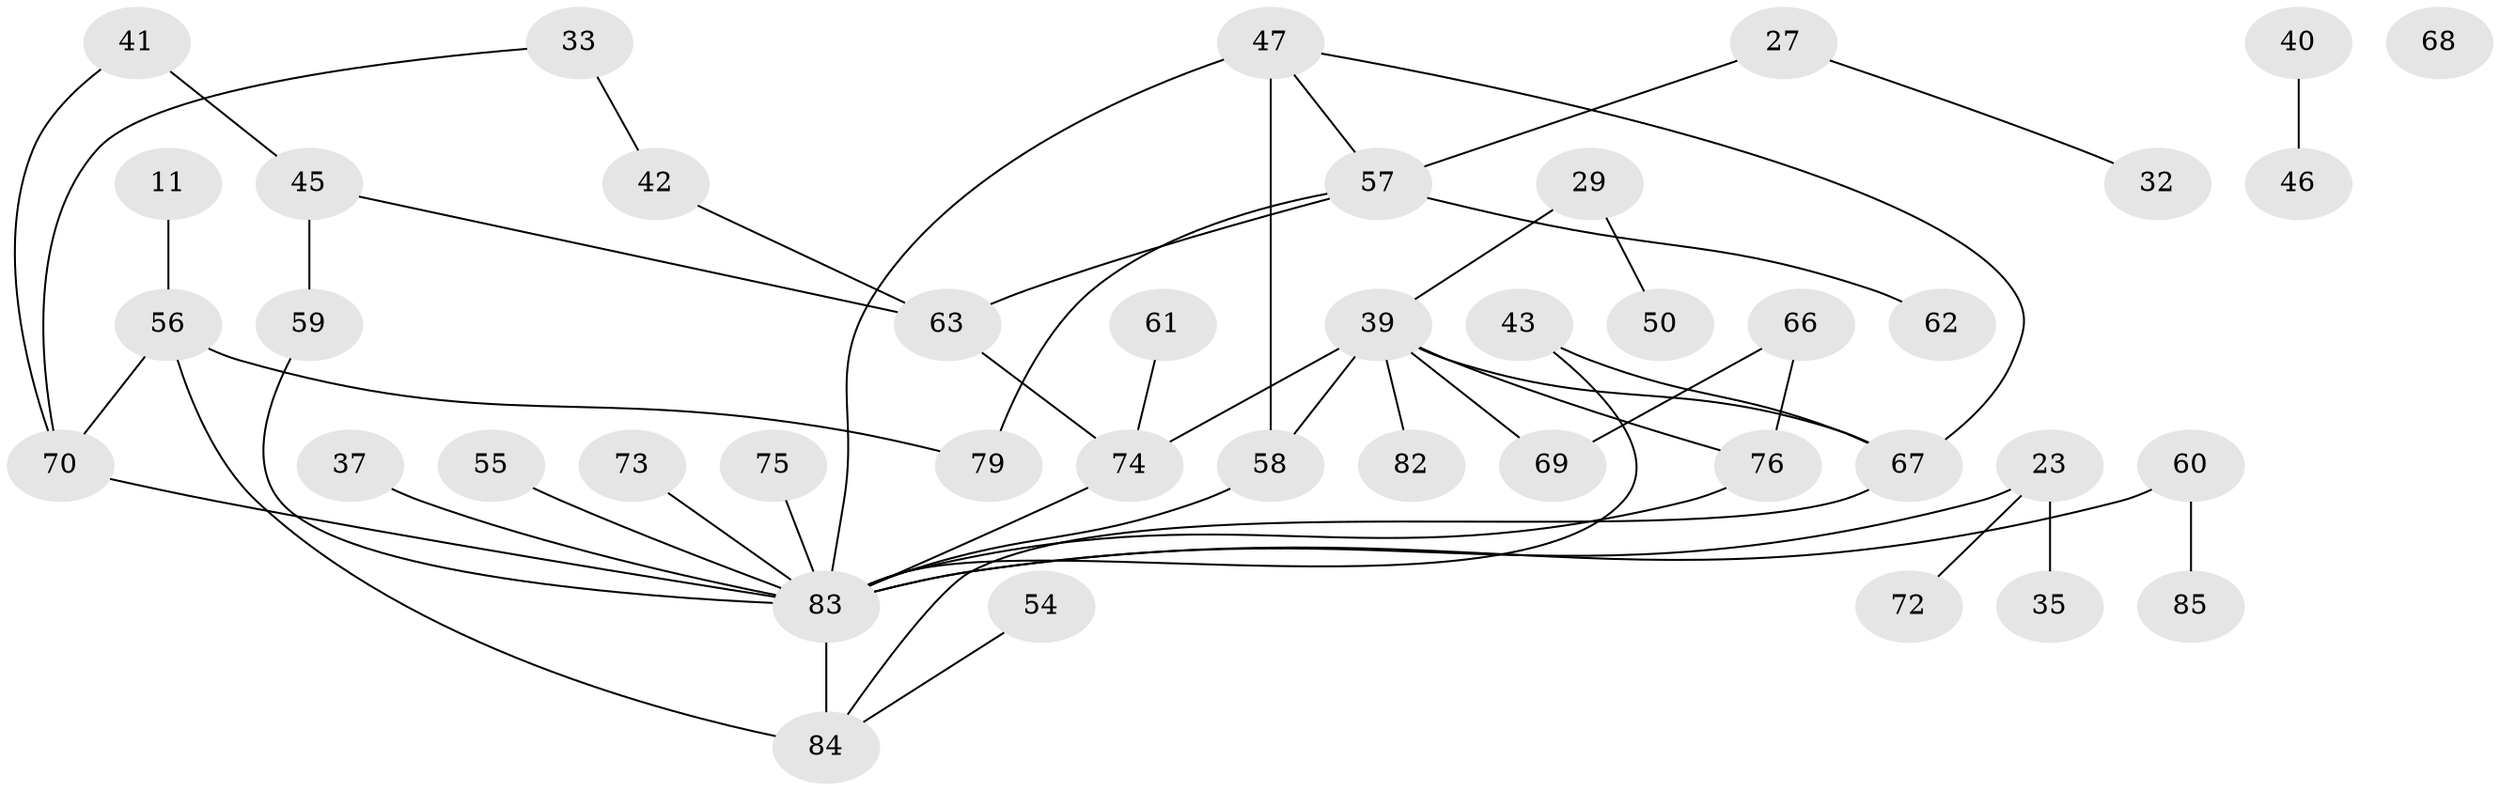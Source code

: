 // original degree distribution, {3: 0.24705882352941178, 2: 0.29411764705882354, 1: 0.23529411764705882, 6: 0.03529411764705882, 4: 0.1411764705882353, 5: 0.03529411764705882, 0: 0.011764705882352941}
// Generated by graph-tools (version 1.1) at 2025/38/03/09/25 04:38:52]
// undirected, 42 vertices, 52 edges
graph export_dot {
graph [start="1"]
  node [color=gray90,style=filled];
  11 [super="+6"];
  23;
  27;
  29 [super="+16"];
  32;
  33;
  35;
  37;
  39 [super="+30"];
  40;
  41 [super="+14"];
  42 [super="+8"];
  43;
  45 [super="+12"];
  46;
  47 [super="+18"];
  50;
  54;
  55;
  56 [super="+52"];
  57 [super="+19+36+17+26"];
  58 [super="+7"];
  59;
  60;
  61;
  62;
  63 [super="+24+15"];
  66 [super="+21"];
  67 [super="+51+34+22+25"];
  68;
  69;
  70 [super="+64"];
  72 [super="+10"];
  73;
  74 [super="+48"];
  75;
  76 [super="+71"];
  79;
  82 [super="+3"];
  83 [super="+2+31+44+78+77+81"];
  84 [super="+53"];
  85;
  11 -- 56;
  23 -- 35;
  23 -- 83 [weight=2];
  23 -- 72;
  27 -- 32;
  27 -- 57;
  29 -- 50;
  29 -- 39;
  33 -- 42;
  33 -- 70;
  37 -- 83;
  39 -- 69;
  39 -- 58 [weight=2];
  39 -- 76;
  39 -- 74;
  39 -- 67;
  39 -- 82;
  40 -- 46;
  41 -- 45;
  41 -- 70;
  42 -- 63;
  43 -- 83;
  43 -- 67;
  45 -- 59 [weight=2];
  45 -- 63;
  47 -- 67;
  47 -- 58 [weight=2];
  47 -- 57;
  47 -- 83;
  54 -- 84;
  55 -- 83;
  56 -- 79;
  56 -- 84 [weight=2];
  56 -- 70;
  57 -- 79;
  57 -- 62;
  57 -- 63;
  58 -- 83 [weight=3];
  59 -- 83 [weight=2];
  60 -- 85;
  60 -- 83;
  61 -- 74;
  63 -- 74;
  66 -- 69;
  66 -- 76;
  67 -- 84;
  70 -- 83 [weight=2];
  73 -- 83 [weight=2];
  74 -- 83;
  75 -- 83 [weight=2];
  76 -- 83 [weight=2];
  83 -- 84;
}
